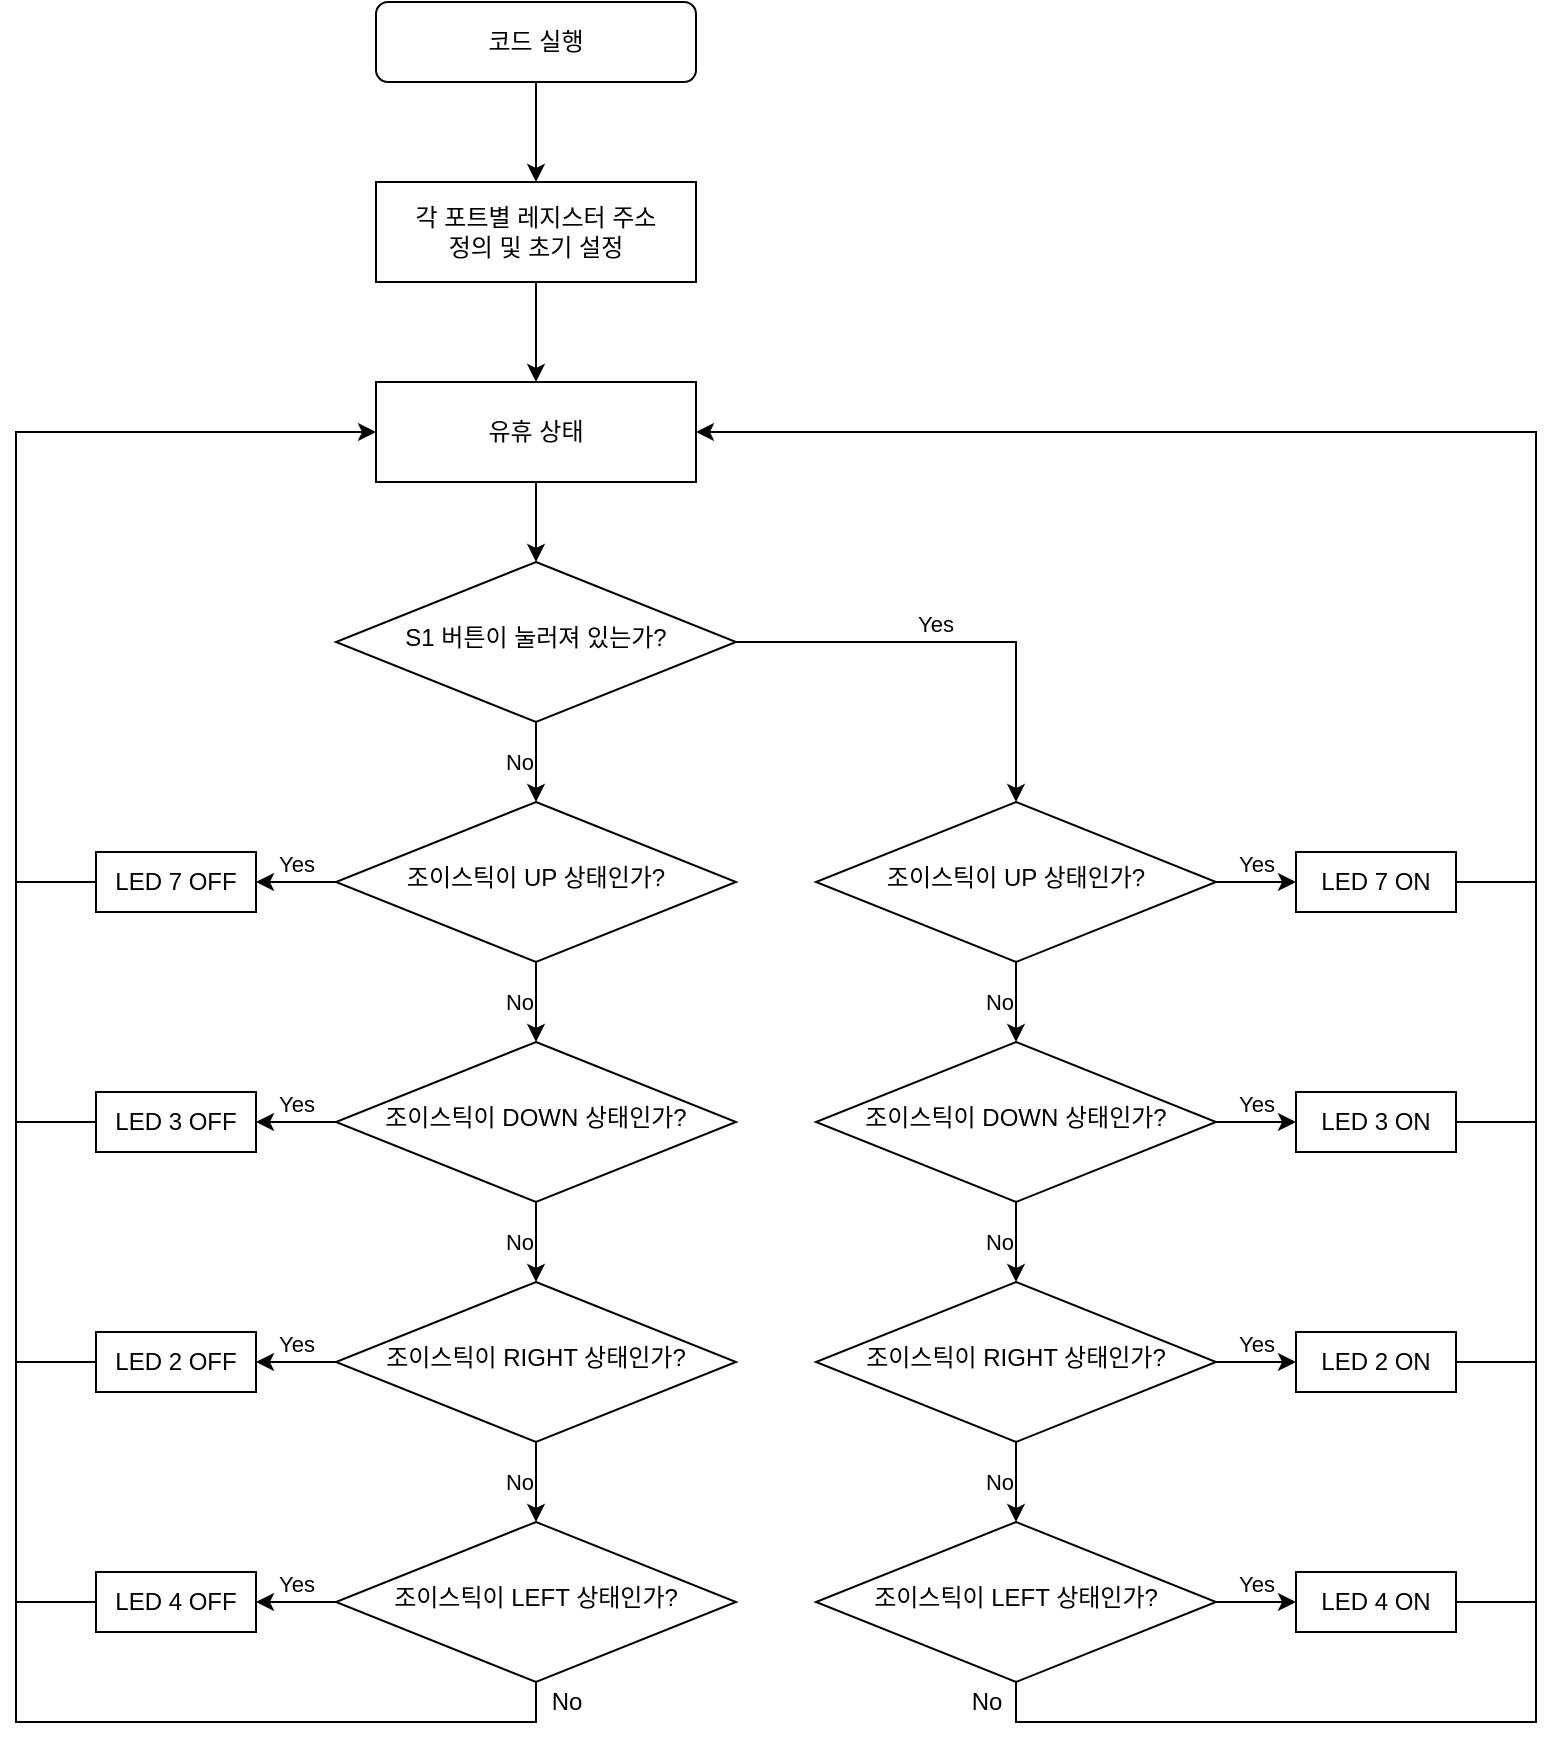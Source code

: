 <mxfile version="15.2.7" type="github"><diagram id="C5RBs43oDa-KdzZeNtuy" name="Page-1"><mxGraphModel dx="1182" dy="675" grid="1" gridSize="10" guides="1" tooltips="1" connect="1" arrows="1" fold="1" page="1" pageScale="1" pageWidth="827" pageHeight="1169" math="0" shadow="0"><root><mxCell id="WIyWlLk6GJQsqaUBKTNV-0"/><mxCell id="WIyWlLk6GJQsqaUBKTNV-1" parent="WIyWlLk6GJQsqaUBKTNV-0"/><mxCell id="t-G3CJAeXQiKbHt-rQAv-66" style="edgeStyle=orthogonalEdgeStyle;rounded=0;orthogonalLoop=1;jettySize=auto;html=1;endArrow=classic;endFill=1;strokeColor=default;" parent="WIyWlLk6GJQsqaUBKTNV-1" source="WIyWlLk6GJQsqaUBKTNV-3" target="t-G3CJAeXQiKbHt-rQAv-3" edge="1"><mxGeometry relative="1" as="geometry"/></mxCell><mxCell id="WIyWlLk6GJQsqaUBKTNV-3" value="코드 실행" style="rounded=1;whiteSpace=wrap;html=1;fontSize=12;glass=0;strokeWidth=1;shadow=0;" parent="WIyWlLk6GJQsqaUBKTNV-1" vertex="1"><mxGeometry x="220" y="80" width="160" height="40" as="geometry"/></mxCell><mxCell id="t-G3CJAeXQiKbHt-rQAv-67" style="edgeStyle=orthogonalEdgeStyle;rounded=0;orthogonalLoop=1;jettySize=auto;html=1;entryX=0.5;entryY=0;entryDx=0;entryDy=0;endArrow=classic;endFill=1;strokeColor=default;" parent="WIyWlLk6GJQsqaUBKTNV-1" source="t-G3CJAeXQiKbHt-rQAv-3" target="t-G3CJAeXQiKbHt-rQAv-16" edge="1"><mxGeometry relative="1" as="geometry"/></mxCell><mxCell id="t-G3CJAeXQiKbHt-rQAv-3" value="각 포트별 레지스터 주소&lt;br&gt;정의 및 초기 설정" style="rounded=0;whiteSpace=wrap;html=1;" parent="WIyWlLk6GJQsqaUBKTNV-1" vertex="1"><mxGeometry x="220" y="170" width="160" height="50" as="geometry"/></mxCell><mxCell id="t-G3CJAeXQiKbHt-rQAv-42" value="No" style="edgeStyle=orthogonalEdgeStyle;rounded=0;orthogonalLoop=1;jettySize=auto;html=1;exitX=0.5;exitY=1;exitDx=0;exitDy=0;entryX=0.5;entryY=0;entryDx=0;entryDy=0;labelPosition=left;verticalLabelPosition=middle;align=right;verticalAlign=middle;" parent="WIyWlLk6GJQsqaUBKTNV-1" source="t-G3CJAeXQiKbHt-rQAv-4" target="t-G3CJAeXQiKbHt-rQAv-5" edge="1"><mxGeometry relative="1" as="geometry"/></mxCell><mxCell id="t-G3CJAeXQiKbHt-rQAv-56" value="Yes" style="edgeStyle=orthogonalEdgeStyle;rounded=0;orthogonalLoop=1;jettySize=auto;html=1;exitX=0;exitY=0.5;exitDx=0;exitDy=0;entryX=1;entryY=0.5;entryDx=0;entryDy=0;labelPosition=center;verticalLabelPosition=top;align=center;verticalAlign=bottom;" parent="WIyWlLk6GJQsqaUBKTNV-1" source="t-G3CJAeXQiKbHt-rQAv-4" target="t-G3CJAeXQiKbHt-rQAv-45" edge="1"><mxGeometry relative="1" as="geometry"/></mxCell><mxCell id="t-G3CJAeXQiKbHt-rQAv-4" value="조이스틱이 UP 상태인가?" style="rhombus;whiteSpace=wrap;html=1;shadow=0;fontFamily=Helvetica;fontSize=12;align=center;strokeWidth=1;spacing=6;spacingTop=-4;" parent="WIyWlLk6GJQsqaUBKTNV-1" vertex="1"><mxGeometry x="200" y="480" width="200" height="80" as="geometry"/></mxCell><mxCell id="t-G3CJAeXQiKbHt-rQAv-43" value="No" style="edgeStyle=orthogonalEdgeStyle;rounded=0;orthogonalLoop=1;jettySize=auto;html=1;exitX=0.5;exitY=1;exitDx=0;exitDy=0;labelPosition=left;verticalLabelPosition=middle;align=right;verticalAlign=middle;" parent="WIyWlLk6GJQsqaUBKTNV-1" source="t-G3CJAeXQiKbHt-rQAv-5" target="t-G3CJAeXQiKbHt-rQAv-6" edge="1"><mxGeometry relative="1" as="geometry"><mxPoint x="300" y="710" as="targetPoint"/></mxGeometry></mxCell><mxCell id="t-G3CJAeXQiKbHt-rQAv-57" value="Yes" style="edgeStyle=orthogonalEdgeStyle;rounded=0;orthogonalLoop=1;jettySize=auto;html=1;entryX=1;entryY=0.5;entryDx=0;entryDy=0;labelPosition=center;verticalLabelPosition=top;align=center;verticalAlign=bottom;" parent="WIyWlLk6GJQsqaUBKTNV-1" source="t-G3CJAeXQiKbHt-rQAv-5" target="t-G3CJAeXQiKbHt-rQAv-46" edge="1"><mxGeometry relative="1" as="geometry"/></mxCell><mxCell id="t-G3CJAeXQiKbHt-rQAv-5" value="조이스틱이 DOWN 상태인가?" style="rhombus;whiteSpace=wrap;html=1;shadow=0;fontFamily=Helvetica;fontSize=12;align=center;strokeWidth=1;spacing=6;spacingTop=-4;" parent="WIyWlLk6GJQsqaUBKTNV-1" vertex="1"><mxGeometry x="200" y="600" width="200" height="80" as="geometry"/></mxCell><mxCell id="t-G3CJAeXQiKbHt-rQAv-44" value="No" style="edgeStyle=orthogonalEdgeStyle;rounded=0;orthogonalLoop=1;jettySize=auto;html=1;exitX=0.5;exitY=1;exitDx=0;exitDy=0;entryX=0.5;entryY=0;entryDx=0;entryDy=0;labelPosition=left;verticalLabelPosition=middle;align=right;verticalAlign=middle;" parent="WIyWlLk6GJQsqaUBKTNV-1" source="t-G3CJAeXQiKbHt-rQAv-6" target="t-G3CJAeXQiKbHt-rQAv-7" edge="1"><mxGeometry relative="1" as="geometry"/></mxCell><mxCell id="t-G3CJAeXQiKbHt-rQAv-54" value="Yes" style="edgeStyle=orthogonalEdgeStyle;rounded=0;orthogonalLoop=1;jettySize=auto;html=1;exitX=0;exitY=0.5;exitDx=0;exitDy=0;entryX=1;entryY=0.5;entryDx=0;entryDy=0;labelPosition=center;verticalLabelPosition=top;align=center;verticalAlign=bottom;" parent="WIyWlLk6GJQsqaUBKTNV-1" source="t-G3CJAeXQiKbHt-rQAv-6" target="t-G3CJAeXQiKbHt-rQAv-47" edge="1"><mxGeometry relative="1" as="geometry"/></mxCell><mxCell id="t-G3CJAeXQiKbHt-rQAv-6" value="조이스틱이 RIGHT 상태인가?" style="rhombus;whiteSpace=wrap;html=1;shadow=0;fontFamily=Helvetica;fontSize=12;align=center;strokeWidth=1;spacing=6;spacingTop=-4;" parent="WIyWlLk6GJQsqaUBKTNV-1" vertex="1"><mxGeometry x="200" y="720" width="200" height="80" as="geometry"/></mxCell><mxCell id="t-G3CJAeXQiKbHt-rQAv-55" value="Yes" style="edgeStyle=orthogonalEdgeStyle;rounded=0;orthogonalLoop=1;jettySize=auto;html=1;exitX=0;exitY=0.5;exitDx=0;exitDy=0;entryX=1;entryY=0.5;entryDx=0;entryDy=0;labelPosition=center;verticalLabelPosition=top;align=center;verticalAlign=bottom;" parent="WIyWlLk6GJQsqaUBKTNV-1" source="t-G3CJAeXQiKbHt-rQAv-7" target="t-G3CJAeXQiKbHt-rQAv-48" edge="1"><mxGeometry relative="1" as="geometry"/></mxCell><mxCell id="t-G3CJAeXQiKbHt-rQAv-58" style="edgeStyle=orthogonalEdgeStyle;rounded=0;orthogonalLoop=1;jettySize=auto;html=1;entryX=0;entryY=0.5;entryDx=0;entryDy=0;" parent="WIyWlLk6GJQsqaUBKTNV-1" source="t-G3CJAeXQiKbHt-rQAv-7" target="t-G3CJAeXQiKbHt-rQAv-16" edge="1"><mxGeometry relative="1" as="geometry"><Array as="points"><mxPoint x="300" y="940"/><mxPoint x="40" y="940"/><mxPoint x="40" y="295"/></Array></mxGeometry></mxCell><mxCell id="t-G3CJAeXQiKbHt-rQAv-7" value="조이스틱이 LEFT 상태인가?" style="rhombus;whiteSpace=wrap;html=1;shadow=0;fontFamily=Helvetica;fontSize=12;align=center;strokeWidth=1;spacing=6;spacingTop=-4;" parent="WIyWlLk6GJQsqaUBKTNV-1" vertex="1"><mxGeometry x="200" y="840" width="200" height="80" as="geometry"/></mxCell><mxCell id="t-G3CJAeXQiKbHt-rQAv-40" value="Yes" style="edgeStyle=orthogonalEdgeStyle;rounded=0;orthogonalLoop=1;jettySize=auto;html=1;exitX=1;exitY=0.5;exitDx=0;exitDy=0;entryX=0.5;entryY=0;entryDx=0;entryDy=0;labelPosition=left;verticalLabelPosition=top;align=right;verticalAlign=bottom;" parent="WIyWlLk6GJQsqaUBKTNV-1" source="t-G3CJAeXQiKbHt-rQAv-8" target="t-G3CJAeXQiKbHt-rQAv-10" edge="1"><mxGeometry relative="1" as="geometry"/></mxCell><mxCell id="t-G3CJAeXQiKbHt-rQAv-41" value="No" style="edgeStyle=orthogonalEdgeStyle;rounded=0;orthogonalLoop=1;jettySize=auto;html=1;exitX=0.5;exitY=1;exitDx=0;exitDy=0;labelPosition=left;verticalLabelPosition=middle;align=right;verticalAlign=middle;" parent="WIyWlLk6GJQsqaUBKTNV-1" source="t-G3CJAeXQiKbHt-rQAv-8" target="t-G3CJAeXQiKbHt-rQAv-4" edge="1"><mxGeometry relative="1" as="geometry"/></mxCell><mxCell id="t-G3CJAeXQiKbHt-rQAv-8" value="S1 버튼이 눌러져 있는가?" style="rhombus;whiteSpace=wrap;html=1;shadow=0;fontFamily=Helvetica;fontSize=12;align=center;strokeWidth=1;spacing=6;spacingTop=-4;" parent="WIyWlLk6GJQsqaUBKTNV-1" vertex="1"><mxGeometry x="200" y="360" width="200" height="80" as="geometry"/></mxCell><mxCell id="t-G3CJAeXQiKbHt-rQAv-24" value="Yes" style="edgeStyle=orthogonalEdgeStyle;rounded=0;orthogonalLoop=1;jettySize=auto;exitX=1;exitY=0.5;exitDx=0;exitDy=0;entryX=0;entryY=0.5;entryDx=0;entryDy=0;html=1;labelPosition=center;verticalLabelPosition=top;align=center;verticalAlign=bottom;" parent="WIyWlLk6GJQsqaUBKTNV-1" source="t-G3CJAeXQiKbHt-rQAv-10" target="t-G3CJAeXQiKbHt-rQAv-19" edge="1"><mxGeometry relative="1" as="geometry"/></mxCell><mxCell id="t-G3CJAeXQiKbHt-rQAv-28" value="No" style="edgeStyle=orthogonalEdgeStyle;rounded=0;orthogonalLoop=1;jettySize=auto;html=1;exitX=0.5;exitY=1;exitDx=0;exitDy=0;entryX=0.5;entryY=0;entryDx=0;entryDy=0;labelPosition=left;verticalLabelPosition=middle;align=right;verticalAlign=middle;" parent="WIyWlLk6GJQsqaUBKTNV-1" source="t-G3CJAeXQiKbHt-rQAv-10" target="t-G3CJAeXQiKbHt-rQAv-11" edge="1"><mxGeometry relative="1" as="geometry"/></mxCell><mxCell id="t-G3CJAeXQiKbHt-rQAv-10" value="조이스틱이 UP 상태인가?" style="rhombus;whiteSpace=wrap;html=1;shadow=0;fontFamily=Helvetica;fontSize=12;align=center;strokeWidth=1;spacing=6;spacingTop=-4;" parent="WIyWlLk6GJQsqaUBKTNV-1" vertex="1"><mxGeometry x="440" y="480" width="200" height="80" as="geometry"/></mxCell><mxCell id="t-G3CJAeXQiKbHt-rQAv-25" value="Yes" style="edgeStyle=orthogonalEdgeStyle;rounded=0;orthogonalLoop=1;jettySize=auto;html=1;exitX=1;exitY=0.5;exitDx=0;exitDy=0;entryX=0;entryY=0.5;entryDx=0;entryDy=0;labelPosition=center;verticalLabelPosition=top;align=center;verticalAlign=bottom;" parent="WIyWlLk6GJQsqaUBKTNV-1" source="t-G3CJAeXQiKbHt-rQAv-11" target="t-G3CJAeXQiKbHt-rQAv-20" edge="1"><mxGeometry relative="1" as="geometry"/></mxCell><mxCell id="t-G3CJAeXQiKbHt-rQAv-29" value="No" style="edgeStyle=orthogonalEdgeStyle;rounded=0;orthogonalLoop=1;jettySize=auto;html=1;exitX=0.5;exitY=1;exitDx=0;exitDy=0;entryX=0.5;entryY=0;entryDx=0;entryDy=0;labelPosition=left;verticalLabelPosition=middle;align=right;verticalAlign=middle;" parent="WIyWlLk6GJQsqaUBKTNV-1" source="t-G3CJAeXQiKbHt-rQAv-11" target="t-G3CJAeXQiKbHt-rQAv-12" edge="1"><mxGeometry relative="1" as="geometry"/></mxCell><mxCell id="t-G3CJAeXQiKbHt-rQAv-11" value="조이스틱이 DOWN 상태인가?" style="rhombus;whiteSpace=wrap;html=1;shadow=0;fontFamily=Helvetica;fontSize=12;align=center;strokeWidth=1;spacing=6;spacingTop=-4;" parent="WIyWlLk6GJQsqaUBKTNV-1" vertex="1"><mxGeometry x="440" y="600" width="200" height="80" as="geometry"/></mxCell><mxCell id="t-G3CJAeXQiKbHt-rQAv-26" value="Yes" style="edgeStyle=orthogonalEdgeStyle;rounded=0;orthogonalLoop=1;jettySize=auto;html=1;exitX=1;exitY=0.5;exitDx=0;exitDy=0;entryX=0;entryY=0.5;entryDx=0;entryDy=0;labelPosition=center;verticalLabelPosition=top;align=center;verticalAlign=bottom;" parent="WIyWlLk6GJQsqaUBKTNV-1" source="t-G3CJAeXQiKbHt-rQAv-12" target="t-G3CJAeXQiKbHt-rQAv-21" edge="1"><mxGeometry relative="1" as="geometry"/></mxCell><mxCell id="t-G3CJAeXQiKbHt-rQAv-30" value="No" style="edgeStyle=orthogonalEdgeStyle;rounded=0;orthogonalLoop=1;jettySize=auto;html=1;exitX=0.5;exitY=1;exitDx=0;exitDy=0;entryX=0.5;entryY=0;entryDx=0;entryDy=0;labelPosition=left;verticalLabelPosition=middle;align=right;verticalAlign=middle;" parent="WIyWlLk6GJQsqaUBKTNV-1" source="t-G3CJAeXQiKbHt-rQAv-12" target="t-G3CJAeXQiKbHt-rQAv-13" edge="1"><mxGeometry relative="1" as="geometry"/></mxCell><mxCell id="t-G3CJAeXQiKbHt-rQAv-12" value="조이스틱이 RIGHT 상태인가?" style="rhombus;whiteSpace=wrap;html=1;shadow=0;fontFamily=Helvetica;fontSize=12;align=center;strokeWidth=1;spacing=6;spacingTop=-4;" parent="WIyWlLk6GJQsqaUBKTNV-1" vertex="1"><mxGeometry x="440" y="720" width="200" height="80" as="geometry"/></mxCell><mxCell id="t-G3CJAeXQiKbHt-rQAv-27" value="Yes" style="edgeStyle=orthogonalEdgeStyle;rounded=0;orthogonalLoop=1;jettySize=auto;html=1;exitX=1;exitY=0.5;exitDx=0;exitDy=0;entryX=0;entryY=0.5;entryDx=0;entryDy=0;labelPosition=center;verticalLabelPosition=top;align=center;verticalAlign=bottom;" parent="WIyWlLk6GJQsqaUBKTNV-1" source="t-G3CJAeXQiKbHt-rQAv-13" target="t-G3CJAeXQiKbHt-rQAv-23" edge="1"><mxGeometry relative="1" as="geometry"/></mxCell><mxCell id="t-G3CJAeXQiKbHt-rQAv-31" style="edgeStyle=orthogonalEdgeStyle;rounded=0;orthogonalLoop=1;jettySize=auto;html=1;exitX=0.5;exitY=1;exitDx=0;exitDy=0;entryX=1;entryY=0.5;entryDx=0;entryDy=0;" parent="WIyWlLk6GJQsqaUBKTNV-1" source="t-G3CJAeXQiKbHt-rQAv-13" target="t-G3CJAeXQiKbHt-rQAv-16" edge="1"><mxGeometry relative="1" as="geometry"><mxPoint x="460" y="410" as="targetPoint"/><Array as="points"><mxPoint x="540" y="940"/><mxPoint x="800" y="940"/><mxPoint x="800" y="295"/></Array></mxGeometry></mxCell><mxCell id="t-G3CJAeXQiKbHt-rQAv-13" value="조이스틱이 LEFT 상태인가?" style="rhombus;whiteSpace=wrap;html=1;shadow=0;fontFamily=Helvetica;fontSize=12;align=center;strokeWidth=1;spacing=6;spacingTop=-4;" parent="WIyWlLk6GJQsqaUBKTNV-1" vertex="1"><mxGeometry x="440" y="840" width="200" height="80" as="geometry"/></mxCell><mxCell id="t-G3CJAeXQiKbHt-rQAv-68" style="edgeStyle=orthogonalEdgeStyle;rounded=0;orthogonalLoop=1;jettySize=auto;html=1;endArrow=classic;endFill=1;strokeColor=default;" parent="WIyWlLk6GJQsqaUBKTNV-1" source="t-G3CJAeXQiKbHt-rQAv-16" target="t-G3CJAeXQiKbHt-rQAv-8" edge="1"><mxGeometry relative="1" as="geometry"/></mxCell><mxCell id="t-G3CJAeXQiKbHt-rQAv-16" value="유휴 상태" style="rounded=0;whiteSpace=wrap;html=1;" parent="WIyWlLk6GJQsqaUBKTNV-1" vertex="1"><mxGeometry x="220" y="270" width="160" height="50" as="geometry"/></mxCell><mxCell id="t-G3CJAeXQiKbHt-rQAv-32" style="edgeStyle=orthogonalEdgeStyle;rounded=0;orthogonalLoop=1;jettySize=auto;html=1;exitX=1;exitY=0.5;exitDx=0;exitDy=0;endArrow=none;endFill=0;" parent="WIyWlLk6GJQsqaUBKTNV-1" source="t-G3CJAeXQiKbHt-rQAv-19" edge="1"><mxGeometry relative="1" as="geometry"><mxPoint x="800" y="520" as="targetPoint"/></mxGeometry></mxCell><mxCell id="t-G3CJAeXQiKbHt-rQAv-19" value="LED 7 ON" style="rounded=0;whiteSpace=wrap;html=1;" parent="WIyWlLk6GJQsqaUBKTNV-1" vertex="1"><mxGeometry x="680" y="505" width="80" height="30" as="geometry"/></mxCell><mxCell id="t-G3CJAeXQiKbHt-rQAv-33" style="edgeStyle=orthogonalEdgeStyle;rounded=0;orthogonalLoop=1;jettySize=auto;html=1;exitX=1;exitY=0.5;exitDx=0;exitDy=0;endArrow=none;endFill=0;" parent="WIyWlLk6GJQsqaUBKTNV-1" source="t-G3CJAeXQiKbHt-rQAv-20" edge="1"><mxGeometry relative="1" as="geometry"><mxPoint x="800" y="640" as="targetPoint"/></mxGeometry></mxCell><mxCell id="t-G3CJAeXQiKbHt-rQAv-20" value="LED 3 ON" style="rounded=0;whiteSpace=wrap;html=1;" parent="WIyWlLk6GJQsqaUBKTNV-1" vertex="1"><mxGeometry x="680" y="625" width="80" height="30" as="geometry"/></mxCell><mxCell id="t-G3CJAeXQiKbHt-rQAv-34" style="edgeStyle=orthogonalEdgeStyle;rounded=0;orthogonalLoop=1;jettySize=auto;html=1;exitX=1;exitY=0.5;exitDx=0;exitDy=0;endArrow=none;endFill=0;" parent="WIyWlLk6GJQsqaUBKTNV-1" source="t-G3CJAeXQiKbHt-rQAv-21" edge="1"><mxGeometry relative="1" as="geometry"><mxPoint x="800" y="760" as="targetPoint"/></mxGeometry></mxCell><mxCell id="t-G3CJAeXQiKbHt-rQAv-21" value="LED 2 ON" style="rounded=0;whiteSpace=wrap;html=1;" parent="WIyWlLk6GJQsqaUBKTNV-1" vertex="1"><mxGeometry x="680" y="745" width="80" height="30" as="geometry"/></mxCell><mxCell id="t-G3CJAeXQiKbHt-rQAv-35" style="edgeStyle=orthogonalEdgeStyle;rounded=0;orthogonalLoop=1;jettySize=auto;html=1;exitX=1;exitY=0.5;exitDx=0;exitDy=0;endArrow=none;endFill=0;" parent="WIyWlLk6GJQsqaUBKTNV-1" source="t-G3CJAeXQiKbHt-rQAv-23" edge="1"><mxGeometry relative="1" as="geometry"><mxPoint x="800" y="880" as="targetPoint"/></mxGeometry></mxCell><mxCell id="t-G3CJAeXQiKbHt-rQAv-23" value="LED 4 ON" style="rounded=0;whiteSpace=wrap;html=1;" parent="WIyWlLk6GJQsqaUBKTNV-1" vertex="1"><mxGeometry x="680" y="865" width="80" height="30" as="geometry"/></mxCell><mxCell id="t-G3CJAeXQiKbHt-rQAv-38" value="No" style="text;html=1;align=center;verticalAlign=middle;resizable=0;points=[];autosize=1;strokeColor=none;fillColor=none;" parent="WIyWlLk6GJQsqaUBKTNV-1" vertex="1"><mxGeometry x="510" y="920" width="30" height="20" as="geometry"/></mxCell><mxCell id="t-G3CJAeXQiKbHt-rQAv-60" style="edgeStyle=orthogonalEdgeStyle;rounded=0;orthogonalLoop=1;jettySize=auto;html=1;exitX=0;exitY=0.5;exitDx=0;exitDy=0;strokeColor=default;endArrow=none;endFill=0;" parent="WIyWlLk6GJQsqaUBKTNV-1" source="t-G3CJAeXQiKbHt-rQAv-45" edge="1"><mxGeometry relative="1" as="geometry"><mxPoint x="40" y="520" as="targetPoint"/></mxGeometry></mxCell><mxCell id="t-G3CJAeXQiKbHt-rQAv-45" value="LED 7 OFF" style="rounded=0;whiteSpace=wrap;html=1;" parent="WIyWlLk6GJQsqaUBKTNV-1" vertex="1"><mxGeometry x="80" y="505" width="80" height="30" as="geometry"/></mxCell><mxCell id="t-G3CJAeXQiKbHt-rQAv-61" style="edgeStyle=orthogonalEdgeStyle;rounded=0;orthogonalLoop=1;jettySize=auto;html=1;endArrow=none;endFill=0;" parent="WIyWlLk6GJQsqaUBKTNV-1" source="t-G3CJAeXQiKbHt-rQAv-46" edge="1"><mxGeometry relative="1" as="geometry"><mxPoint x="40" y="640" as="targetPoint"/></mxGeometry></mxCell><mxCell id="t-G3CJAeXQiKbHt-rQAv-46" value="LED 3 OFF" style="rounded=0;whiteSpace=wrap;html=1;" parent="WIyWlLk6GJQsqaUBKTNV-1" vertex="1"><mxGeometry x="80" y="625" width="80" height="30" as="geometry"/></mxCell><mxCell id="t-G3CJAeXQiKbHt-rQAv-62" style="edgeStyle=orthogonalEdgeStyle;rounded=0;orthogonalLoop=1;jettySize=auto;html=1;endArrow=none;endFill=0;" parent="WIyWlLk6GJQsqaUBKTNV-1" source="t-G3CJAeXQiKbHt-rQAv-47" edge="1"><mxGeometry relative="1" as="geometry"><mxPoint x="40" y="760" as="targetPoint"/></mxGeometry></mxCell><mxCell id="t-G3CJAeXQiKbHt-rQAv-47" value="LED 2 OFF" style="rounded=0;whiteSpace=wrap;html=1;" parent="WIyWlLk6GJQsqaUBKTNV-1" vertex="1"><mxGeometry x="80" y="745" width="80" height="30" as="geometry"/></mxCell><mxCell id="t-G3CJAeXQiKbHt-rQAv-63" style="edgeStyle=orthogonalEdgeStyle;rounded=0;orthogonalLoop=1;jettySize=auto;html=1;endArrow=none;endFill=0;" parent="WIyWlLk6GJQsqaUBKTNV-1" source="t-G3CJAeXQiKbHt-rQAv-48" edge="1"><mxGeometry relative="1" as="geometry"><mxPoint x="40" y="880" as="targetPoint"/></mxGeometry></mxCell><mxCell id="t-G3CJAeXQiKbHt-rQAv-48" value="LED 4 OFF" style="rounded=0;whiteSpace=wrap;html=1;" parent="WIyWlLk6GJQsqaUBKTNV-1" vertex="1"><mxGeometry x="80" y="865" width="80" height="30" as="geometry"/></mxCell><mxCell id="t-G3CJAeXQiKbHt-rQAv-59" value="No" style="text;html=1;align=center;verticalAlign=middle;resizable=0;points=[];autosize=1;strokeColor=none;fillColor=none;" parent="WIyWlLk6GJQsqaUBKTNV-1" vertex="1"><mxGeometry x="300" y="920" width="30" height="20" as="geometry"/></mxCell></root></mxGraphModel></diagram></mxfile>